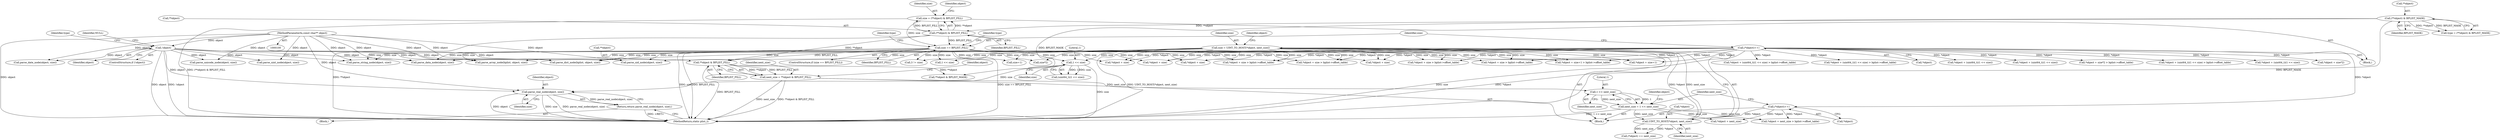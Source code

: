 digraph "0_libplist_32ee5213fe64f1e10ec76c1ee861ee6f233120dd@pointer" {
"1000321" [label="(Call,parse_real_node(object, size))"];
"1000113" [label="(Call,!object)"];
"1000102" [label="(MethodParameterIn,const char** object)"];
"1000308" [label="(Call,1 << size)"];
"1000202" [label="(Call,size = UINT_TO_HOST(*object, next_size))"];
"1000204" [label="(Call,UINT_TO_HOST(*object, next_size))"];
"1000178" [label="(Call,(*object)++)"];
"1000131" [label="(Call,(*object)++)"];
"1000181" [label="(Call,next_size = 1 << next_size)"];
"1000183" [label="(Call,1 << next_size)"];
"1000150" [label="(Call,next_size = **object & BPLIST_FILL)"];
"1000152" [label="(Call,**object & BPLIST_FILL)"];
"1000126" [label="(Call,(**object) & BPLIST_FILL)"];
"1000119" [label="(Call,(**object) & BPLIST_MASK)"];
"1000135" [label="(Call,size == BPLIST_FILL)"];
"1000124" [label="(Call,size = (**object) & BPLIST_FILL)"];
"1000320" [label="(Return,return parse_real_node(object, size);)"];
"1000436" [label="(Call,*object + size)"];
"1000123" [label="(Identifier,BPLIST_MASK)"];
"1000326" [label="(Call,3 != size)"];
"1000284" [label="(Call,1 << size)"];
"1000310" [label="(Identifier,size)"];
"1000208" [label="(Call,(*object) += next_size)"];
"1000136" [label="(Identifier,size)"];
"1000152" [label="(Call,**object & BPLIST_FILL)"];
"1000381" [label="(Call,*object + size)"];
"1000162" [label="(Identifier,object)"];
"1000375" [label="(Call,parse_data_node(object, size))"];
"1000133" [label="(Identifier,object)"];
"1000190" [label="(Identifier,object)"];
"1000435" [label="(Call,*object + size > bplist->offset_table)"];
"1000148" [label="(Block,)"];
"1000460" [label="(Call,size+1)"];
"1000210" [label="(Identifier,object)"];
"1000401" [label="(Call,size*2)"];
"1000118" [label="(Identifier,type)"];
"1000204" [label="(Call,UINT_TO_HOST(*object, next_size))"];
"1000178" [label="(Call,(*object)++)"];
"1000125" [label="(Identifier,size)"];
"1000114" [label="(Identifier,object)"];
"1000302" [label="(Call,*object + (uint64_t)(1 << size) > bplist->offset_table)"];
"1000120" [label="(Call,**object)"];
"1000117" [label="(Call,type = (**object) & BPLIST_MASK)"];
"1000132" [label="(Call,*object)"];
"1000187" [label="(Call,*object + next_size > bplist->offset_table)"];
"1000456" [label="(Call,*object + size+1 > bplist->offset_table)"];
"1000279" [label="(Call,*object + (uint64_t)(1 << size))"];
"1000113" [label="(Call,!object)"];
"1000309" [label="(Literal,1)"];
"1000361" [label="(Call,*object + size)"];
"1000181" [label="(Call,next_size = 1 << next_size)"];
"1000337" [label="(Call,*object + (uint64_t)(1 << size))"];
"1000450" [label="(Call,parse_array_node(bplist, object, size))"];
"1000355" [label="(Call,parse_date_node(object, size))"];
"1000429" [label="(Call,parse_unicode_node(object, size))"];
"1000156" [label="(Identifier,BPLIST_FILL)"];
"1000306" [label="(Call,(uint64_t)(1 << size))"];
"1000112" [label="(ControlStructure,if (!object))"];
"1000473" [label="(Call,parse_uid_node(object, size))"];
"1000103" [label="(Block,)"];
"1000126" [label="(Call,(**object) & BPLIST_FILL)"];
"1000412" [label="(Call,*object + size*2 > bplist->offset_table)"];
"1000380" [label="(Call,*object + size > bplist->offset_table)"];
"1000134" [label="(ControlStructure,if (size == BPLIST_FILL))"];
"1000119" [label="(Call,(**object) & BPLIST_MASK)"];
"1000321" [label="(Call,parse_real_node(object, size))"];
"1000323" [label="(Identifier,size)"];
"1000360" [label="(Call,*object + size > bplist->offset_table)"];
"1000479" [label="(Call,*object + size)"];
"1000457" [label="(Call,*object + size+1)"];
"1000159" [label="(Call,**object & BPLIST_MASK)"];
"1000185" [label="(Identifier,next_size)"];
"1000322" [label="(Identifier,object)"];
"1000202" [label="(Call,size = UINT_TO_HOST(*object, next_size))"];
"1000203" [label="(Identifier,size)"];
"1000124" [label="(Call,size = (**object) & BPLIST_FILL)"];
"1000216" [label="(Identifier,type)"];
"1000150" [label="(Call,next_size = **object & BPLIST_FILL)"];
"1000278" [label="(Call,*object + (uint64_t)(1 << size) > bplist->offset_table)"];
"1000217" [label="(Block,)"];
"1000116" [label="(Identifier,NULL)"];
"1000183" [label="(Call,1 << next_size)"];
"1000140" [label="(Identifier,type)"];
"1000153" [label="(Call,**object)"];
"1000506" [label="(MethodReturn,static plist_t)"];
"1000127" [label="(Call,**object)"];
"1000188" [label="(Call,*object + next_size)"];
"1000303" [label="(Call,*object + (uint64_t)(1 << size))"];
"1000413" [label="(Call,*object + size*2)"];
"1000182" [label="(Identifier,next_size)"];
"1000336" [label="(Call,*object + (uint64_t)(1 << size) > bplist->offset_table)"];
"1000137" [label="(Identifier,BPLIST_FILL)"];
"1000135" [label="(Call,size == BPLIST_FILL)"];
"1000131" [label="(Call,(*object)++)"];
"1000130" [label="(Identifier,BPLIST_FILL)"];
"1000395" [label="(Call,parse_string_node(object, size))"];
"1000493" [label="(Call,parse_dict_node(bplist, object, size))"];
"1000205" [label="(Call,*object)"];
"1000151" [label="(Identifier,next_size)"];
"1000179" [label="(Call,*object)"];
"1000184" [label="(Literal,1)"];
"1000207" [label="(Identifier,next_size)"];
"1000320" [label="(Return,return parse_real_node(object, size);)"];
"1000478" [label="(Call,*object + size > bplist->offset_table)"];
"1000297" [label="(Call,parse_uint_node(object, size))"];
"1000102" [label="(MethodParameterIn,const char** object)"];
"1000308" [label="(Call,1 << size)"];
"1000321" -> "1000320"  [label="AST: "];
"1000321" -> "1000323"  [label="CFG: "];
"1000322" -> "1000321"  [label="AST: "];
"1000323" -> "1000321"  [label="AST: "];
"1000320" -> "1000321"  [label="CFG: "];
"1000321" -> "1000506"  [label="DDG: object"];
"1000321" -> "1000506"  [label="DDG: size"];
"1000321" -> "1000506"  [label="DDG: parse_real_node(object, size)"];
"1000321" -> "1000320"  [label="DDG: parse_real_node(object, size)"];
"1000113" -> "1000321"  [label="DDG: object"];
"1000102" -> "1000321"  [label="DDG: object"];
"1000308" -> "1000321"  [label="DDG: size"];
"1000113" -> "1000112"  [label="AST: "];
"1000113" -> "1000114"  [label="CFG: "];
"1000114" -> "1000113"  [label="AST: "];
"1000116" -> "1000113"  [label="CFG: "];
"1000118" -> "1000113"  [label="CFG: "];
"1000113" -> "1000506"  [label="DDG: object"];
"1000113" -> "1000506"  [label="DDG: !object"];
"1000102" -> "1000113"  [label="DDG: object"];
"1000113" -> "1000297"  [label="DDG: object"];
"1000113" -> "1000355"  [label="DDG: object"];
"1000113" -> "1000375"  [label="DDG: object"];
"1000113" -> "1000395"  [label="DDG: object"];
"1000113" -> "1000429"  [label="DDG: object"];
"1000113" -> "1000450"  [label="DDG: object"];
"1000113" -> "1000473"  [label="DDG: object"];
"1000113" -> "1000493"  [label="DDG: object"];
"1000102" -> "1000100"  [label="AST: "];
"1000102" -> "1000506"  [label="DDG: object"];
"1000102" -> "1000297"  [label="DDG: object"];
"1000102" -> "1000355"  [label="DDG: object"];
"1000102" -> "1000375"  [label="DDG: object"];
"1000102" -> "1000395"  [label="DDG: object"];
"1000102" -> "1000429"  [label="DDG: object"];
"1000102" -> "1000450"  [label="DDG: object"];
"1000102" -> "1000473"  [label="DDG: object"];
"1000102" -> "1000493"  [label="DDG: object"];
"1000308" -> "1000306"  [label="AST: "];
"1000308" -> "1000310"  [label="CFG: "];
"1000309" -> "1000308"  [label="AST: "];
"1000310" -> "1000308"  [label="AST: "];
"1000306" -> "1000308"  [label="CFG: "];
"1000308" -> "1000506"  [label="DDG: size"];
"1000308" -> "1000306"  [label="DDG: 1"];
"1000308" -> "1000306"  [label="DDG: size"];
"1000202" -> "1000308"  [label="DDG: size"];
"1000135" -> "1000308"  [label="DDG: size"];
"1000202" -> "1000148"  [label="AST: "];
"1000202" -> "1000204"  [label="CFG: "];
"1000203" -> "1000202"  [label="AST: "];
"1000204" -> "1000202"  [label="AST: "];
"1000210" -> "1000202"  [label="CFG: "];
"1000202" -> "1000506"  [label="DDG: size"];
"1000202" -> "1000506"  [label="DDG: UINT_TO_HOST(*object, next_size)"];
"1000204" -> "1000202"  [label="DDG: *object"];
"1000204" -> "1000202"  [label="DDG: next_size"];
"1000202" -> "1000284"  [label="DDG: size"];
"1000202" -> "1000326"  [label="DDG: size"];
"1000202" -> "1000360"  [label="DDG: size"];
"1000202" -> "1000361"  [label="DDG: size"];
"1000202" -> "1000375"  [label="DDG: size"];
"1000202" -> "1000380"  [label="DDG: size"];
"1000202" -> "1000381"  [label="DDG: size"];
"1000202" -> "1000395"  [label="DDG: size"];
"1000202" -> "1000401"  [label="DDG: size"];
"1000202" -> "1000435"  [label="DDG: size"];
"1000202" -> "1000436"  [label="DDG: size"];
"1000202" -> "1000450"  [label="DDG: size"];
"1000202" -> "1000456"  [label="DDG: size"];
"1000202" -> "1000457"  [label="DDG: size"];
"1000202" -> "1000460"  [label="DDG: size"];
"1000202" -> "1000473"  [label="DDG: size"];
"1000202" -> "1000478"  [label="DDG: size"];
"1000202" -> "1000479"  [label="DDG: size"];
"1000202" -> "1000493"  [label="DDG: size"];
"1000204" -> "1000207"  [label="CFG: "];
"1000205" -> "1000204"  [label="AST: "];
"1000207" -> "1000204"  [label="AST: "];
"1000178" -> "1000204"  [label="DDG: *object"];
"1000181" -> "1000204"  [label="DDG: next_size"];
"1000204" -> "1000208"  [label="DDG: next_size"];
"1000204" -> "1000208"  [label="DDG: *object"];
"1000178" -> "1000148"  [label="AST: "];
"1000178" -> "1000179"  [label="CFG: "];
"1000179" -> "1000178"  [label="AST: "];
"1000182" -> "1000178"  [label="CFG: "];
"1000131" -> "1000178"  [label="DDG: *object"];
"1000178" -> "1000187"  [label="DDG: *object"];
"1000178" -> "1000188"  [label="DDG: *object"];
"1000131" -> "1000103"  [label="AST: "];
"1000131" -> "1000132"  [label="CFG: "];
"1000132" -> "1000131"  [label="AST: "];
"1000136" -> "1000131"  [label="CFG: "];
"1000131" -> "1000506"  [label="DDG: *object"];
"1000131" -> "1000278"  [label="DDG: *object"];
"1000131" -> "1000279"  [label="DDG: *object"];
"1000131" -> "1000302"  [label="DDG: *object"];
"1000131" -> "1000303"  [label="DDG: *object"];
"1000131" -> "1000336"  [label="DDG: *object"];
"1000131" -> "1000337"  [label="DDG: *object"];
"1000131" -> "1000360"  [label="DDG: *object"];
"1000131" -> "1000361"  [label="DDG: *object"];
"1000131" -> "1000380"  [label="DDG: *object"];
"1000131" -> "1000381"  [label="DDG: *object"];
"1000131" -> "1000412"  [label="DDG: *object"];
"1000131" -> "1000413"  [label="DDG: *object"];
"1000131" -> "1000435"  [label="DDG: *object"];
"1000131" -> "1000436"  [label="DDG: *object"];
"1000131" -> "1000456"  [label="DDG: *object"];
"1000131" -> "1000457"  [label="DDG: *object"];
"1000131" -> "1000478"  [label="DDG: *object"];
"1000131" -> "1000479"  [label="DDG: *object"];
"1000181" -> "1000148"  [label="AST: "];
"1000181" -> "1000183"  [label="CFG: "];
"1000182" -> "1000181"  [label="AST: "];
"1000183" -> "1000181"  [label="AST: "];
"1000190" -> "1000181"  [label="CFG: "];
"1000181" -> "1000506"  [label="DDG: 1 << next_size"];
"1000183" -> "1000181"  [label="DDG: 1"];
"1000183" -> "1000181"  [label="DDG: next_size"];
"1000181" -> "1000187"  [label="DDG: next_size"];
"1000181" -> "1000188"  [label="DDG: next_size"];
"1000183" -> "1000185"  [label="CFG: "];
"1000184" -> "1000183"  [label="AST: "];
"1000185" -> "1000183"  [label="AST: "];
"1000150" -> "1000183"  [label="DDG: next_size"];
"1000150" -> "1000148"  [label="AST: "];
"1000150" -> "1000152"  [label="CFG: "];
"1000151" -> "1000150"  [label="AST: "];
"1000152" -> "1000150"  [label="AST: "];
"1000162" -> "1000150"  [label="CFG: "];
"1000150" -> "1000506"  [label="DDG: next_size"];
"1000150" -> "1000506"  [label="DDG: **object & BPLIST_FILL"];
"1000152" -> "1000150"  [label="DDG: **object"];
"1000152" -> "1000150"  [label="DDG: BPLIST_FILL"];
"1000152" -> "1000156"  [label="CFG: "];
"1000153" -> "1000152"  [label="AST: "];
"1000156" -> "1000152"  [label="AST: "];
"1000152" -> "1000506"  [label="DDG: BPLIST_FILL"];
"1000126" -> "1000152"  [label="DDG: **object"];
"1000135" -> "1000152"  [label="DDG: BPLIST_FILL"];
"1000152" -> "1000159"  [label="DDG: **object"];
"1000126" -> "1000124"  [label="AST: "];
"1000126" -> "1000130"  [label="CFG: "];
"1000127" -> "1000126"  [label="AST: "];
"1000130" -> "1000126"  [label="AST: "];
"1000124" -> "1000126"  [label="CFG: "];
"1000126" -> "1000506"  [label="DDG: **object"];
"1000126" -> "1000124"  [label="DDG: **object"];
"1000126" -> "1000124"  [label="DDG: BPLIST_FILL"];
"1000119" -> "1000126"  [label="DDG: **object"];
"1000126" -> "1000135"  [label="DDG: BPLIST_FILL"];
"1000119" -> "1000117"  [label="AST: "];
"1000119" -> "1000123"  [label="CFG: "];
"1000120" -> "1000119"  [label="AST: "];
"1000123" -> "1000119"  [label="AST: "];
"1000117" -> "1000119"  [label="CFG: "];
"1000119" -> "1000506"  [label="DDG: BPLIST_MASK"];
"1000119" -> "1000117"  [label="DDG: **object"];
"1000119" -> "1000117"  [label="DDG: BPLIST_MASK"];
"1000119" -> "1000159"  [label="DDG: BPLIST_MASK"];
"1000135" -> "1000134"  [label="AST: "];
"1000135" -> "1000137"  [label="CFG: "];
"1000136" -> "1000135"  [label="AST: "];
"1000137" -> "1000135"  [label="AST: "];
"1000140" -> "1000135"  [label="CFG: "];
"1000216" -> "1000135"  [label="CFG: "];
"1000135" -> "1000506"  [label="DDG: size == BPLIST_FILL"];
"1000135" -> "1000506"  [label="DDG: size"];
"1000135" -> "1000506"  [label="DDG: BPLIST_FILL"];
"1000124" -> "1000135"  [label="DDG: size"];
"1000135" -> "1000284"  [label="DDG: size"];
"1000135" -> "1000326"  [label="DDG: size"];
"1000135" -> "1000360"  [label="DDG: size"];
"1000135" -> "1000361"  [label="DDG: size"];
"1000135" -> "1000375"  [label="DDG: size"];
"1000135" -> "1000380"  [label="DDG: size"];
"1000135" -> "1000381"  [label="DDG: size"];
"1000135" -> "1000395"  [label="DDG: size"];
"1000135" -> "1000401"  [label="DDG: size"];
"1000135" -> "1000435"  [label="DDG: size"];
"1000135" -> "1000436"  [label="DDG: size"];
"1000135" -> "1000450"  [label="DDG: size"];
"1000135" -> "1000456"  [label="DDG: size"];
"1000135" -> "1000457"  [label="DDG: size"];
"1000135" -> "1000460"  [label="DDG: size"];
"1000135" -> "1000473"  [label="DDG: size"];
"1000135" -> "1000478"  [label="DDG: size"];
"1000135" -> "1000479"  [label="DDG: size"];
"1000135" -> "1000493"  [label="DDG: size"];
"1000124" -> "1000103"  [label="AST: "];
"1000125" -> "1000124"  [label="AST: "];
"1000133" -> "1000124"  [label="CFG: "];
"1000124" -> "1000506"  [label="DDG: (**object) & BPLIST_FILL"];
"1000320" -> "1000217"  [label="AST: "];
"1000506" -> "1000320"  [label="CFG: "];
"1000320" -> "1000506"  [label="DDG: <RET>"];
}
